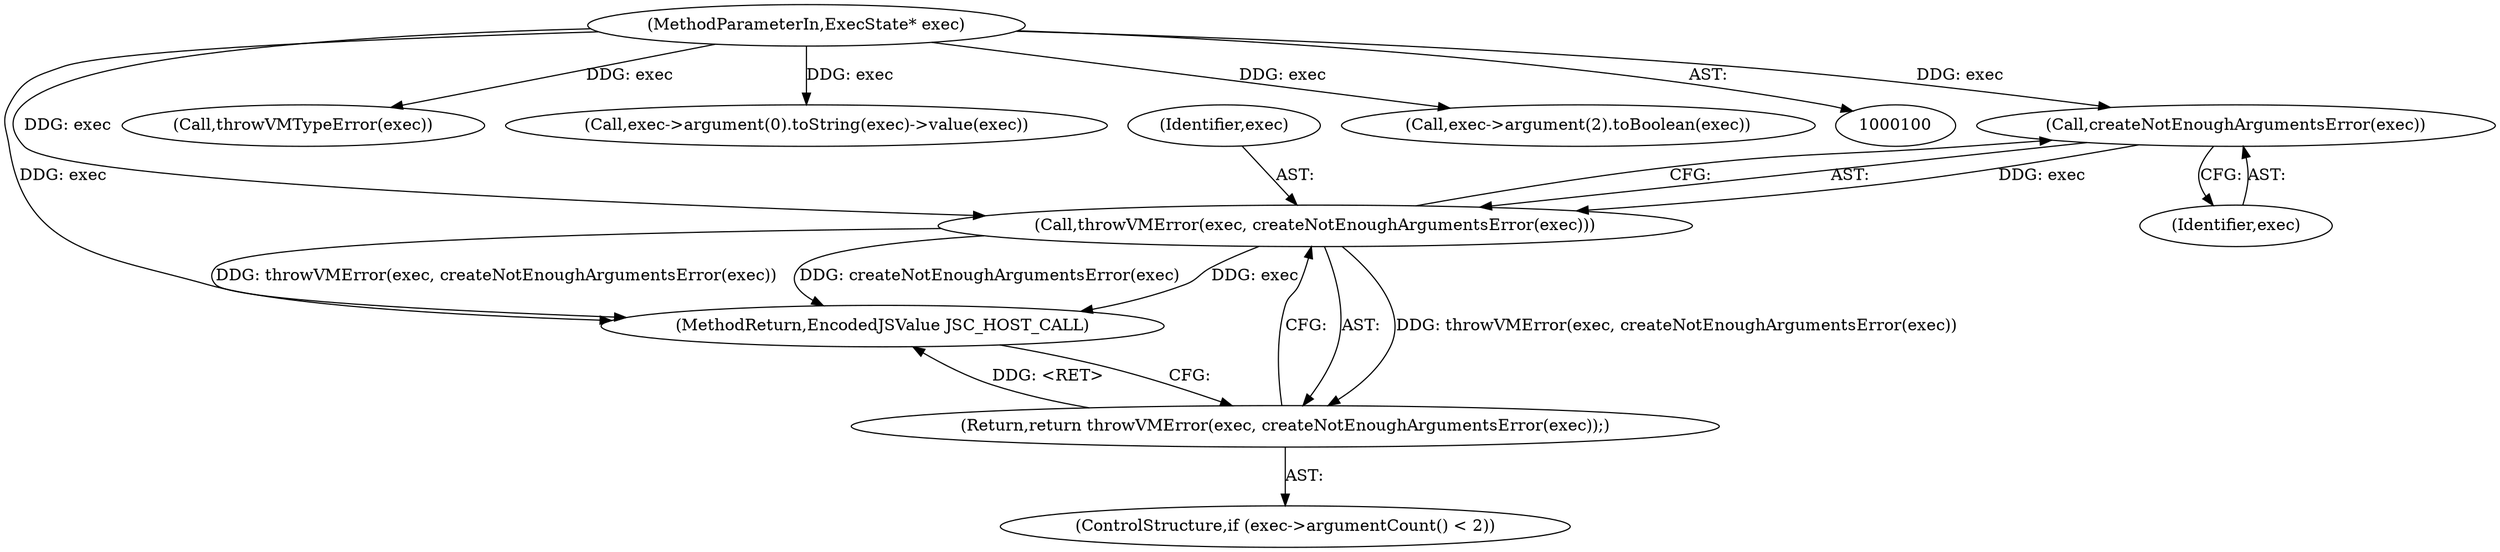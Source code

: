 digraph "0_Chrome_b944f670bb7a8a919daac497a4ea0536c954c201_15@pointer" {
"1000134" [label="(Call,createNotEnoughArgumentsError(exec))"];
"1000101" [label="(MethodParameterIn,ExecState* exec)"];
"1000132" [label="(Call,throwVMError(exec, createNotEnoughArgumentsError(exec)))"];
"1000131" [label="(Return,return throwVMError(exec, createNotEnoughArgumentsError(exec));)"];
"1000127" [label="(ControlStructure,if (exec->argumentCount() < 2))"];
"1000113" [label="(Call,throwVMTypeError(exec))"];
"1000101" [label="(MethodParameterIn,ExecState* exec)"];
"1000131" [label="(Return,return throwVMError(exec, createNotEnoughArgumentsError(exec));)"];
"1000132" [label="(Call,throwVMError(exec, createNotEnoughArgumentsError(exec)))"];
"1000149" [label="(Call,exec->argument(0).toString(exec)->value(exec))"];
"1000135" [label="(Identifier,exec)"];
"1000157" [label="(MethodReturn,EncodedJSValue JSC_HOST_CALL)"];
"1000133" [label="(Identifier,exec)"];
"1000152" [label="(Call,exec->argument(2).toBoolean(exec))"];
"1000134" [label="(Call,createNotEnoughArgumentsError(exec))"];
"1000134" -> "1000132"  [label="AST: "];
"1000134" -> "1000135"  [label="CFG: "];
"1000135" -> "1000134"  [label="AST: "];
"1000132" -> "1000134"  [label="CFG: "];
"1000134" -> "1000132"  [label="DDG: exec"];
"1000101" -> "1000134"  [label="DDG: exec"];
"1000101" -> "1000100"  [label="AST: "];
"1000101" -> "1000157"  [label="DDG: exec"];
"1000101" -> "1000113"  [label="DDG: exec"];
"1000101" -> "1000132"  [label="DDG: exec"];
"1000101" -> "1000149"  [label="DDG: exec"];
"1000101" -> "1000152"  [label="DDG: exec"];
"1000132" -> "1000131"  [label="AST: "];
"1000133" -> "1000132"  [label="AST: "];
"1000131" -> "1000132"  [label="CFG: "];
"1000132" -> "1000157"  [label="DDG: exec"];
"1000132" -> "1000157"  [label="DDG: throwVMError(exec, createNotEnoughArgumentsError(exec))"];
"1000132" -> "1000157"  [label="DDG: createNotEnoughArgumentsError(exec)"];
"1000132" -> "1000131"  [label="DDG: throwVMError(exec, createNotEnoughArgumentsError(exec))"];
"1000131" -> "1000127"  [label="AST: "];
"1000157" -> "1000131"  [label="CFG: "];
"1000131" -> "1000157"  [label="DDG: <RET>"];
}
